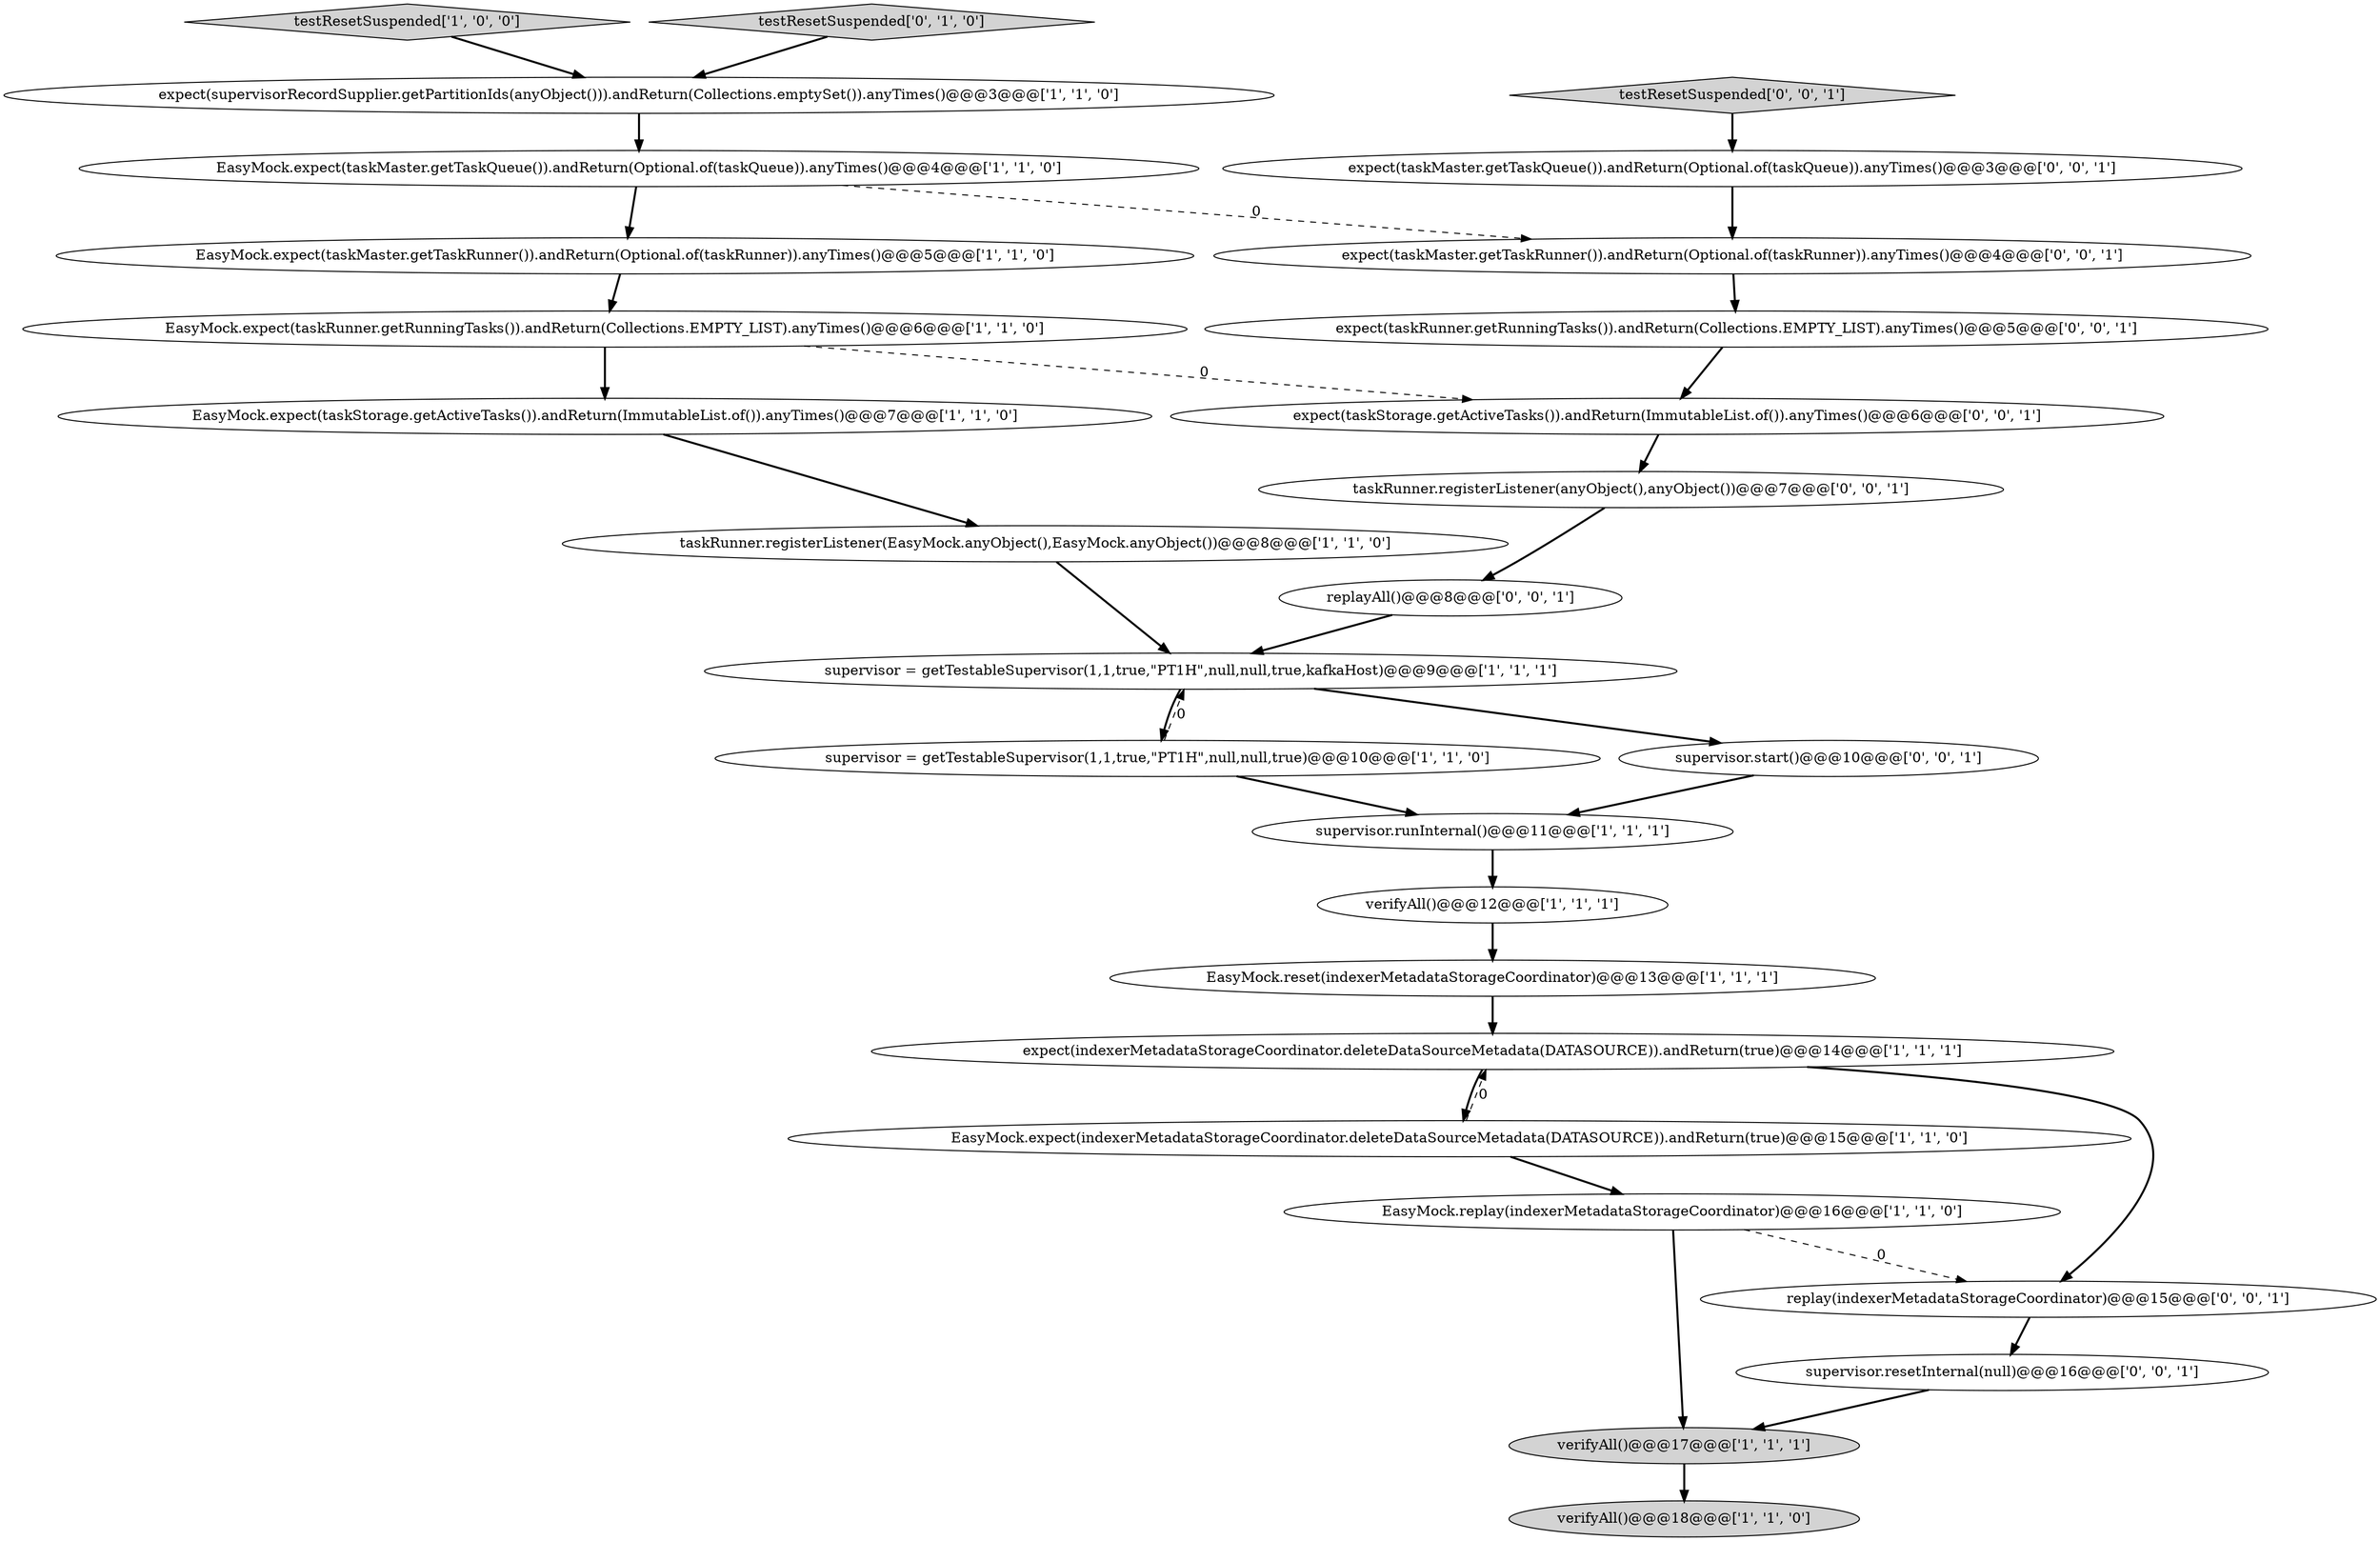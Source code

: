 digraph {
0 [style = filled, label = "EasyMock.expect(taskStorage.getActiveTasks()).andReturn(ImmutableList.of()).anyTimes()@@@7@@@['1', '1', '0']", fillcolor = white, shape = ellipse image = "AAA0AAABBB1BBB"];
14 [style = filled, label = "expect(indexerMetadataStorageCoordinator.deleteDataSourceMetadata(DATASOURCE)).andReturn(true)@@@14@@@['1', '1', '1']", fillcolor = white, shape = ellipse image = "AAA0AAABBB1BBB"];
5 [style = filled, label = "EasyMock.expect(indexerMetadataStorageCoordinator.deleteDataSourceMetadata(DATASOURCE)).andReturn(true)@@@15@@@['1', '1', '0']", fillcolor = white, shape = ellipse image = "AAA0AAABBB1BBB"];
9 [style = filled, label = "testResetSuspended['1', '0', '0']", fillcolor = lightgray, shape = diamond image = "AAA0AAABBB1BBB"];
27 [style = filled, label = "expect(taskStorage.getActiveTasks()).andReturn(ImmutableList.of()).anyTimes()@@@6@@@['0', '0', '1']", fillcolor = white, shape = ellipse image = "AAA0AAABBB3BBB"];
18 [style = filled, label = "supervisor.start()@@@10@@@['0', '0', '1']", fillcolor = white, shape = ellipse image = "AAA0AAABBB3BBB"];
7 [style = filled, label = "expect(supervisorRecordSupplier.getPartitionIds(anyObject())).andReturn(Collections.emptySet()).anyTimes()@@@3@@@['1', '1', '0']", fillcolor = white, shape = ellipse image = "AAA0AAABBB1BBB"];
19 [style = filled, label = "supervisor.resetInternal(null)@@@16@@@['0', '0', '1']", fillcolor = white, shape = ellipse image = "AAA0AAABBB3BBB"];
17 [style = filled, label = "testResetSuspended['0', '1', '0']", fillcolor = lightgray, shape = diamond image = "AAA0AAABBB2BBB"];
10 [style = filled, label = "verifyAll()@@@12@@@['1', '1', '1']", fillcolor = white, shape = ellipse image = "AAA0AAABBB1BBB"];
20 [style = filled, label = "replayAll()@@@8@@@['0', '0', '1']", fillcolor = white, shape = ellipse image = "AAA0AAABBB3BBB"];
2 [style = filled, label = "taskRunner.registerListener(EasyMock.anyObject(),EasyMock.anyObject())@@@8@@@['1', '1', '0']", fillcolor = white, shape = ellipse image = "AAA0AAABBB1BBB"];
21 [style = filled, label = "taskRunner.registerListener(anyObject(),anyObject())@@@7@@@['0', '0', '1']", fillcolor = white, shape = ellipse image = "AAA0AAABBB3BBB"];
8 [style = filled, label = "supervisor.runInternal()@@@11@@@['1', '1', '1']", fillcolor = white, shape = ellipse image = "AAA0AAABBB1BBB"];
23 [style = filled, label = "expect(taskRunner.getRunningTasks()).andReturn(Collections.EMPTY_LIST).anyTimes()@@@5@@@['0', '0', '1']", fillcolor = white, shape = ellipse image = "AAA0AAABBB3BBB"];
15 [style = filled, label = "verifyAll()@@@17@@@['1', '1', '1']", fillcolor = lightgray, shape = ellipse image = "AAA0AAABBB1BBB"];
4 [style = filled, label = "supervisor = getTestableSupervisor(1,1,true,\"PT1H\",null,null,true)@@@10@@@['1', '1', '0']", fillcolor = white, shape = ellipse image = "AAA0AAABBB1BBB"];
12 [style = filled, label = "verifyAll()@@@18@@@['1', '1', '0']", fillcolor = lightgray, shape = ellipse image = "AAA0AAABBB1BBB"];
1 [style = filled, label = "EasyMock.expect(taskMaster.getTaskRunner()).andReturn(Optional.of(taskRunner)).anyTimes()@@@5@@@['1', '1', '0']", fillcolor = white, shape = ellipse image = "AAA0AAABBB1BBB"];
6 [style = filled, label = "EasyMock.replay(indexerMetadataStorageCoordinator)@@@16@@@['1', '1', '0']", fillcolor = white, shape = ellipse image = "AAA0AAABBB1BBB"];
22 [style = filled, label = "testResetSuspended['0', '0', '1']", fillcolor = lightgray, shape = diamond image = "AAA0AAABBB3BBB"];
16 [style = filled, label = "EasyMock.expect(taskMaster.getTaskQueue()).andReturn(Optional.of(taskQueue)).anyTimes()@@@4@@@['1', '1', '0']", fillcolor = white, shape = ellipse image = "AAA0AAABBB1BBB"];
3 [style = filled, label = "supervisor = getTestableSupervisor(1,1,true,\"PT1H\",null,null,true,kafkaHost)@@@9@@@['1', '1', '1']", fillcolor = white, shape = ellipse image = "AAA0AAABBB1BBB"];
13 [style = filled, label = "EasyMock.expect(taskRunner.getRunningTasks()).andReturn(Collections.EMPTY_LIST).anyTimes()@@@6@@@['1', '1', '0']", fillcolor = white, shape = ellipse image = "AAA0AAABBB1BBB"];
11 [style = filled, label = "EasyMock.reset(indexerMetadataStorageCoordinator)@@@13@@@['1', '1', '1']", fillcolor = white, shape = ellipse image = "AAA0AAABBB1BBB"];
24 [style = filled, label = "replay(indexerMetadataStorageCoordinator)@@@15@@@['0', '0', '1']", fillcolor = white, shape = ellipse image = "AAA0AAABBB3BBB"];
25 [style = filled, label = "expect(taskMaster.getTaskRunner()).andReturn(Optional.of(taskRunner)).anyTimes()@@@4@@@['0', '0', '1']", fillcolor = white, shape = ellipse image = "AAA0AAABBB3BBB"];
26 [style = filled, label = "expect(taskMaster.getTaskQueue()).andReturn(Optional.of(taskQueue)).anyTimes()@@@3@@@['0', '0', '1']", fillcolor = white, shape = ellipse image = "AAA0AAABBB3BBB"];
14->5 [style = bold, label=""];
25->23 [style = bold, label=""];
16->25 [style = dashed, label="0"];
20->3 [style = bold, label=""];
5->14 [style = dashed, label="0"];
6->15 [style = bold, label=""];
13->0 [style = bold, label=""];
15->12 [style = bold, label=""];
7->16 [style = bold, label=""];
19->15 [style = bold, label=""];
4->8 [style = bold, label=""];
10->11 [style = bold, label=""];
14->24 [style = bold, label=""];
4->3 [style = dashed, label="0"];
3->18 [style = bold, label=""];
11->14 [style = bold, label=""];
2->3 [style = bold, label=""];
26->25 [style = bold, label=""];
16->1 [style = bold, label=""];
21->20 [style = bold, label=""];
22->26 [style = bold, label=""];
13->27 [style = dashed, label="0"];
6->24 [style = dashed, label="0"];
24->19 [style = bold, label=""];
1->13 [style = bold, label=""];
0->2 [style = bold, label=""];
17->7 [style = bold, label=""];
18->8 [style = bold, label=""];
3->4 [style = bold, label=""];
8->10 [style = bold, label=""];
5->6 [style = bold, label=""];
27->21 [style = bold, label=""];
23->27 [style = bold, label=""];
9->7 [style = bold, label=""];
}

